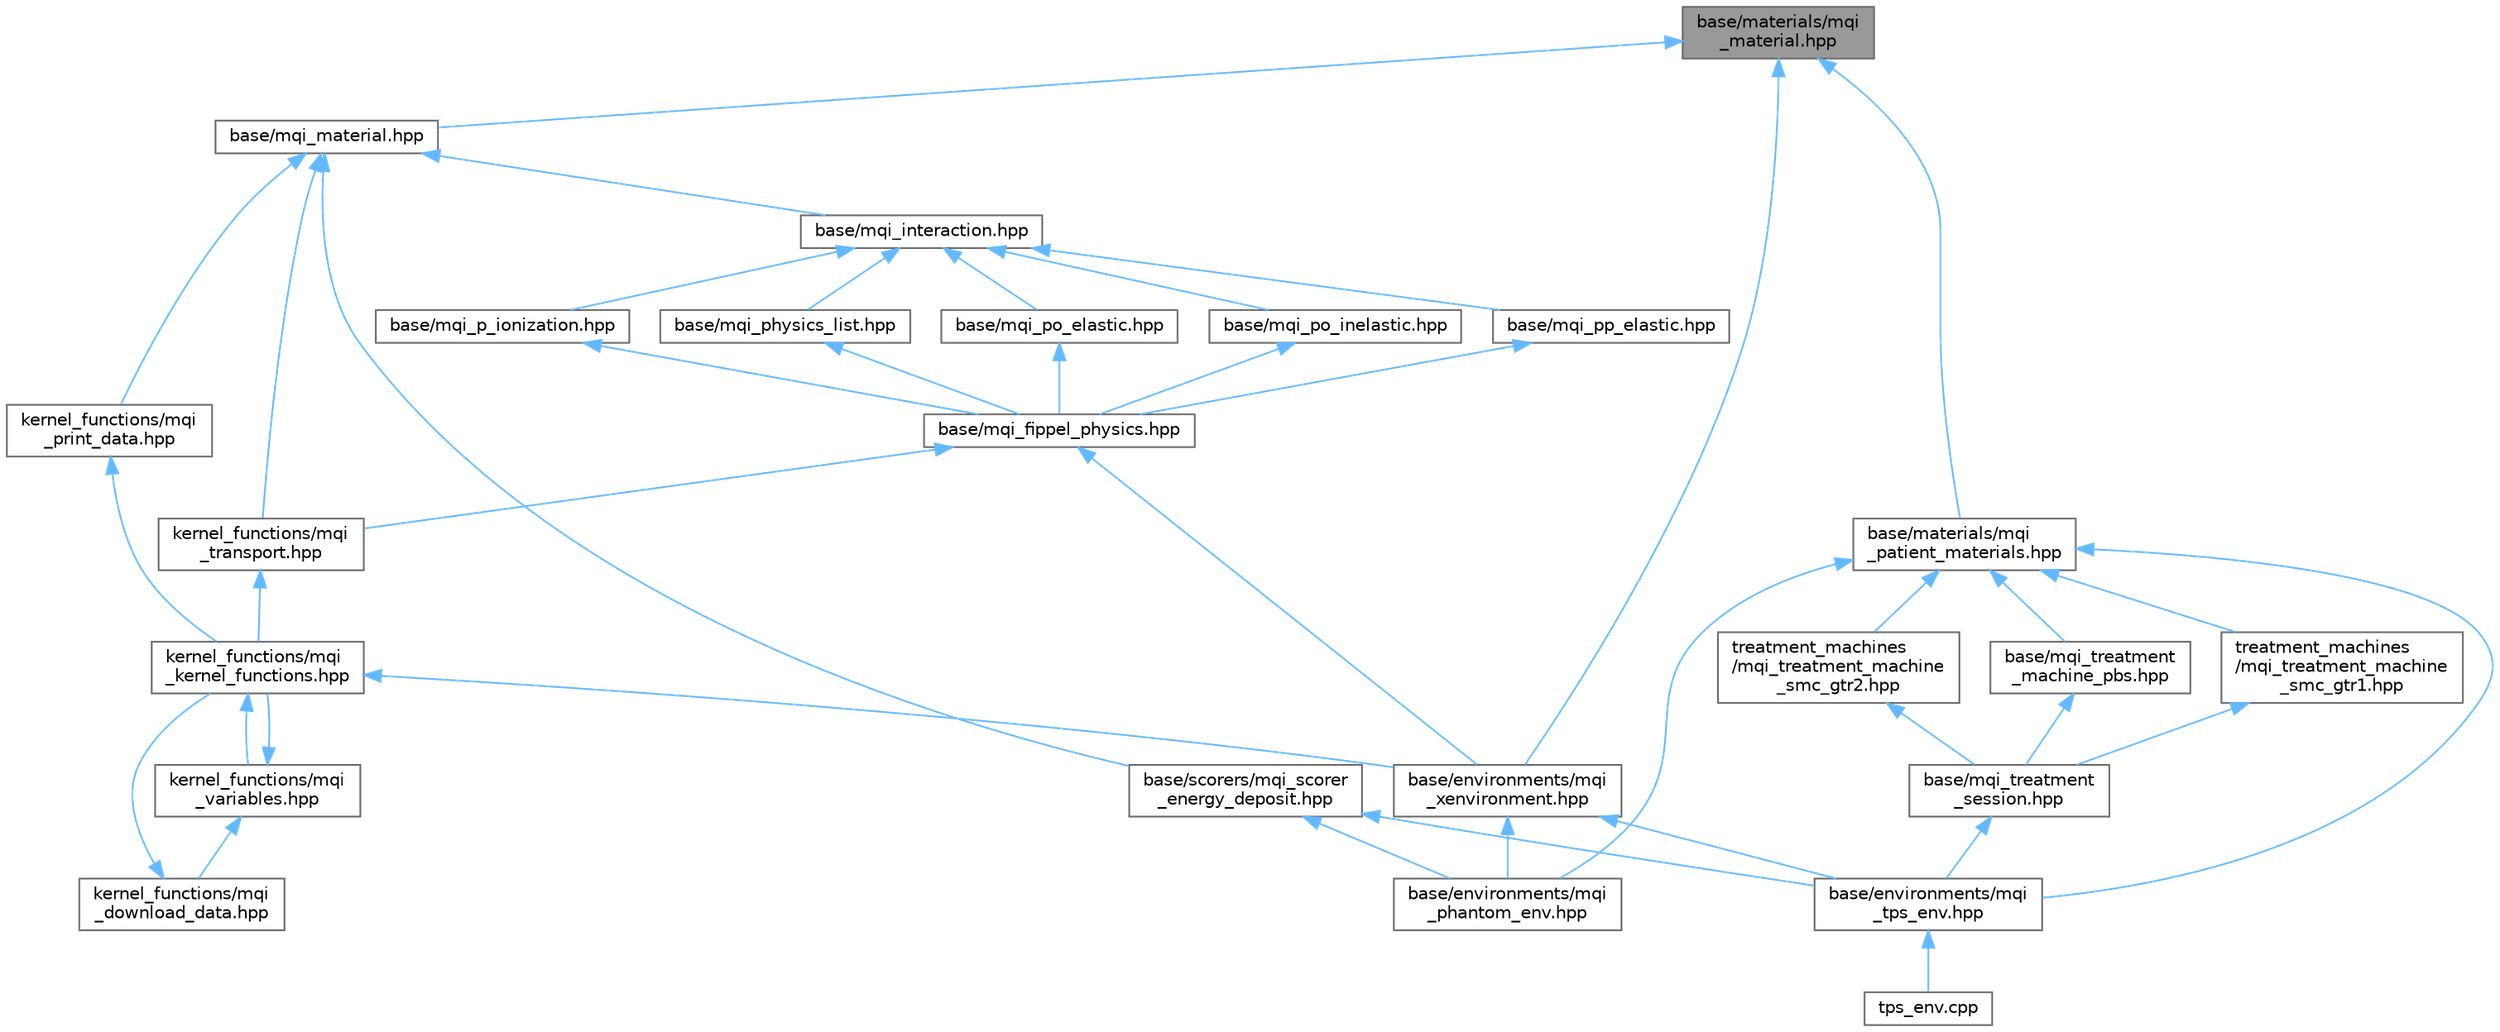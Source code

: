 digraph "base/materials/mqi_material.hpp"
{
 // LATEX_PDF_SIZE
  bgcolor="transparent";
  edge [fontname=Helvetica,fontsize=10,labelfontname=Helvetica,labelfontsize=10];
  node [fontname=Helvetica,fontsize=10,shape=box,height=0.2,width=0.4];
  Node1 [id="Node000001",label="base/materials/mqi\l_material.hpp",height=0.2,width=0.4,color="gray40", fillcolor="grey60", style="filled", fontcolor="black",tooltip="This file defines the base class for materials and specific material implementations."];
  Node1 -> Node2 [id="edge1_Node000001_Node000002",dir="back",color="steelblue1",style="solid",tooltip=" "];
  Node2 [id="Node000002",label="base/environments/mqi\l_xenvironment.hpp",height=0.2,width=0.4,color="grey40", fillcolor="white", style="filled",URL="$mqi__xenvironment_8hpp.html",tooltip="This file defines the x_environment class, a virtual base class for creating Monte Carlo simulation e..."];
  Node2 -> Node3 [id="edge2_Node000002_Node000003",dir="back",color="steelblue1",style="solid",tooltip=" "];
  Node3 [id="Node000003",label="base/environments/mqi\l_phantom_env.hpp",height=0.2,width=0.4,color="grey40", fillcolor="white", style="filled",URL="$mqi__phantom__env_8hpp.html",tooltip=" "];
  Node2 -> Node4 [id="edge3_Node000002_Node000004",dir="back",color="steelblue1",style="solid",tooltip=" "];
  Node4 [id="Node000004",label="base/environments/mqi\l_tps_env.hpp",height=0.2,width=0.4,color="grey40", fillcolor="white", style="filled",URL="$mqi__tps__env_8hpp.html",tooltip=" "];
  Node4 -> Node5 [id="edge4_Node000004_Node000005",dir="back",color="steelblue1",style="solid",tooltip=" "];
  Node5 [id="Node000005",label="tps_env.cpp",height=0.2,width=0.4,color="grey40", fillcolor="white", style="filled",URL="$tps__env_8cpp.html",tooltip="Main entry point for running a Monte Carlo simulation using the Treatment Planning System (TPS) envir..."];
  Node1 -> Node6 [id="edge5_Node000001_Node000006",dir="back",color="steelblue1",style="solid",tooltip=" "];
  Node6 [id="Node000006",label="base/materials/mqi\l_patient_materials.hpp",height=0.2,width=0.4,color="grey40", fillcolor="white", style="filled",URL="$mqi__patient__materials_8hpp.html",tooltip="Defines the mqi::patient_material_t class for converting Hounsfield Units (HU) to material properties..."];
  Node6 -> Node3 [id="edge6_Node000006_Node000003",dir="back",color="steelblue1",style="solid",tooltip=" "];
  Node6 -> Node4 [id="edge7_Node000006_Node000004",dir="back",color="steelblue1",style="solid",tooltip=" "];
  Node6 -> Node7 [id="edge8_Node000006_Node000007",dir="back",color="steelblue1",style="solid",tooltip=" "];
  Node7 [id="Node000007",label="base/mqi_treatment\l_machine_pbs.hpp",height=0.2,width=0.4,color="grey40", fillcolor="white", style="filled",URL="$mqi__treatment__machine__pbs_8hpp.html",tooltip=" "];
  Node7 -> Node8 [id="edge9_Node000007_Node000008",dir="back",color="steelblue1",style="solid",tooltip=" "];
  Node8 [id="Node000008",label="base/mqi_treatment\l_session.hpp",height=0.2,width=0.4,color="grey40", fillcolor="white", style="filled",URL="$mqi__treatment__session_8hpp.html",tooltip=" "];
  Node8 -> Node4 [id="edge10_Node000008_Node000004",dir="back",color="steelblue1",style="solid",tooltip=" "];
  Node6 -> Node9 [id="edge11_Node000006_Node000009",dir="back",color="steelblue1",style="solid",tooltip=" "];
  Node9 [id="Node000009",label="treatment_machines\l/mqi_treatment_machine\l_smc_gtr1.hpp",height=0.2,width=0.4,color="grey40", fillcolor="white", style="filled",URL="$mqi__treatment__machine__smc__gtr1_8hpp.html",tooltip=" "];
  Node9 -> Node8 [id="edge12_Node000009_Node000008",dir="back",color="steelblue1",style="solid",tooltip=" "];
  Node6 -> Node10 [id="edge13_Node000006_Node000010",dir="back",color="steelblue1",style="solid",tooltip=" "];
  Node10 [id="Node000010",label="treatment_machines\l/mqi_treatment_machine\l_smc_gtr2.hpp",height=0.2,width=0.4,color="grey40", fillcolor="white", style="filled",URL="$mqi__treatment__machine__smc__gtr2_8hpp.html",tooltip=" "];
  Node10 -> Node8 [id="edge14_Node000010_Node000008",dir="back",color="steelblue1",style="solid",tooltip=" "];
  Node1 -> Node11 [id="edge15_Node000001_Node000011",dir="back",color="steelblue1",style="solid",tooltip=" "];
  Node11 [id="Node000011",label="base/mqi_material.hpp",height=0.2,width=0.4,color="grey40", fillcolor="white", style="filled",URL="$mqi__material_8hpp.html",tooltip="Includes the necessary headers for material definitions."];
  Node11 -> Node12 [id="edge16_Node000011_Node000012",dir="back",color="steelblue1",style="solid",tooltip=" "];
  Node12 [id="Node000012",label="base/mqi_interaction.hpp",height=0.2,width=0.4,color="grey40", fillcolor="white", style="filled",URL="$mqi__interaction_8hpp.html",tooltip="Defines the abstract base class for all physics interaction models."];
  Node12 -> Node13 [id="edge17_Node000012_Node000013",dir="back",color="steelblue1",style="solid",tooltip=" "];
  Node13 [id="Node000013",label="base/mqi_p_ionization.hpp",height=0.2,width=0.4,color="grey40", fillcolor="white", style="filled",URL="$mqi__p__ionization_8hpp.html",tooltip="Defines the proton ionization interaction model using tabulated data."];
  Node13 -> Node14 [id="edge18_Node000013_Node000014",dir="back",color="steelblue1",style="solid",tooltip=" "];
  Node14 [id="Node000014",label="base/mqi_fippel_physics.hpp",height=0.2,width=0.4,color="grey40", fillcolor="white", style="filled",URL="$mqi__fippel__physics_8hpp.html",tooltip="Implements a \"physics list\" for proton transport based on the Fippel model."];
  Node14 -> Node2 [id="edge19_Node000014_Node000002",dir="back",color="steelblue1",style="solid",tooltip=" "];
  Node14 -> Node15 [id="edge20_Node000014_Node000015",dir="back",color="steelblue1",style="solid",tooltip=" "];
  Node15 [id="Node000015",label="kernel_functions/mqi\l_transport.hpp",height=0.2,width=0.4,color="grey40", fillcolor="white", style="filled",URL="$mqi__transport_8hpp.html",tooltip=" "];
  Node15 -> Node16 [id="edge21_Node000015_Node000016",dir="back",color="steelblue1",style="solid",tooltip=" "];
  Node16 [id="Node000016",label="kernel_functions/mqi\l_kernel_functions.hpp",height=0.2,width=0.4,color="grey40", fillcolor="white", style="filled",URL="$mqi__kernel__functions_8hpp.html",tooltip="A convenience header that includes all CUDA kernel-related functions for the Moqui simulation engine."];
  Node16 -> Node2 [id="edge22_Node000016_Node000002",dir="back",color="steelblue1",style="solid",tooltip=" "];
  Node16 -> Node17 [id="edge23_Node000016_Node000017",dir="back",color="steelblue1",style="solid",tooltip=" "];
  Node17 [id="Node000017",label="kernel_functions/mqi\l_variables.hpp",height=0.2,width=0.4,color="grey40", fillcolor="white", style="filled",URL="$mqi__variables_8hpp.html",tooltip="Defines global variables for the Monte Carlo simulation."];
  Node17 -> Node18 [id="edge24_Node000017_Node000018",dir="back",color="steelblue1",style="solid",tooltip=" "];
  Node18 [id="Node000018",label="kernel_functions/mqi\l_download_data.hpp",height=0.2,width=0.4,color="grey40", fillcolor="white", style="filled",URL="$mqi__download__data_8hpp.html",tooltip=" "];
  Node18 -> Node16 [id="edge25_Node000018_Node000016",dir="back",color="steelblue1",style="solid",tooltip=" "];
  Node17 -> Node16 [id="edge26_Node000017_Node000016",dir="back",color="steelblue1",style="solid",tooltip=" "];
  Node12 -> Node19 [id="edge27_Node000012_Node000019",dir="back",color="steelblue1",style="solid",tooltip=" "];
  Node19 [id="Node000019",label="base/mqi_physics_list.hpp",height=0.2,width=0.4,color="grey40", fillcolor="white", style="filled",URL="$mqi__physics__list_8hpp.html",tooltip="Defines structures and classes for managing physics processes and parameters."];
  Node19 -> Node14 [id="edge28_Node000019_Node000014",dir="back",color="steelblue1",style="solid",tooltip=" "];
  Node12 -> Node20 [id="edge29_Node000012_Node000020",dir="back",color="steelblue1",style="solid",tooltip=" "];
  Node20 [id="Node000020",label="base/mqi_po_elastic.hpp",height=0.2,width=0.4,color="grey40", fillcolor="white", style="filled",URL="$mqi__po__elastic_8hpp.html",tooltip="Defines the proton-oxygen elastic scattering interaction models."];
  Node20 -> Node14 [id="edge30_Node000020_Node000014",dir="back",color="steelblue1",style="solid",tooltip=" "];
  Node12 -> Node21 [id="edge31_Node000012_Node000021",dir="back",color="steelblue1",style="solid",tooltip=" "];
  Node21 [id="Node000021",label="base/mqi_po_inelastic.hpp",height=0.2,width=0.4,color="grey40", fillcolor="white", style="filled",URL="$mqi__po__inelastic_8hpp.html",tooltip=" "];
  Node21 -> Node14 [id="edge32_Node000021_Node000014",dir="back",color="steelblue1",style="solid",tooltip=" "];
  Node12 -> Node22 [id="edge33_Node000012_Node000022",dir="back",color="steelblue1",style="solid",tooltip=" "];
  Node22 [id="Node000022",label="base/mqi_pp_elastic.hpp",height=0.2,width=0.4,color="grey40", fillcolor="white", style="filled",URL="$mqi__pp__elastic_8hpp.html",tooltip=" "];
  Node22 -> Node14 [id="edge34_Node000022_Node000014",dir="back",color="steelblue1",style="solid",tooltip=" "];
  Node11 -> Node23 [id="edge35_Node000011_Node000023",dir="back",color="steelblue1",style="solid",tooltip=" "];
  Node23 [id="Node000023",label="base/scorers/mqi_scorer\l_energy_deposit.hpp",height=0.2,width=0.4,color="grey40", fillcolor="white", style="filled",URL="$mqi__scorer__energy__deposit_8hpp.html",tooltip="Defines functions for \"scoring\" (calculating) physics quantities like dose and LET."];
  Node23 -> Node3 [id="edge36_Node000023_Node000003",dir="back",color="steelblue1",style="solid",tooltip=" "];
  Node23 -> Node4 [id="edge37_Node000023_Node000004",dir="back",color="steelblue1",style="solid",tooltip=" "];
  Node11 -> Node24 [id="edge38_Node000011_Node000024",dir="back",color="steelblue1",style="solid",tooltip=" "];
  Node24 [id="Node000024",label="kernel_functions/mqi\l_print_data.hpp",height=0.2,width=0.4,color="grey40", fillcolor="white", style="filled",URL="$mqi__print__data_8hpp.html",tooltip=" "];
  Node24 -> Node16 [id="edge39_Node000024_Node000016",dir="back",color="steelblue1",style="solid",tooltip=" "];
  Node11 -> Node15 [id="edge40_Node000011_Node000015",dir="back",color="steelblue1",style="solid",tooltip=" "];
}
